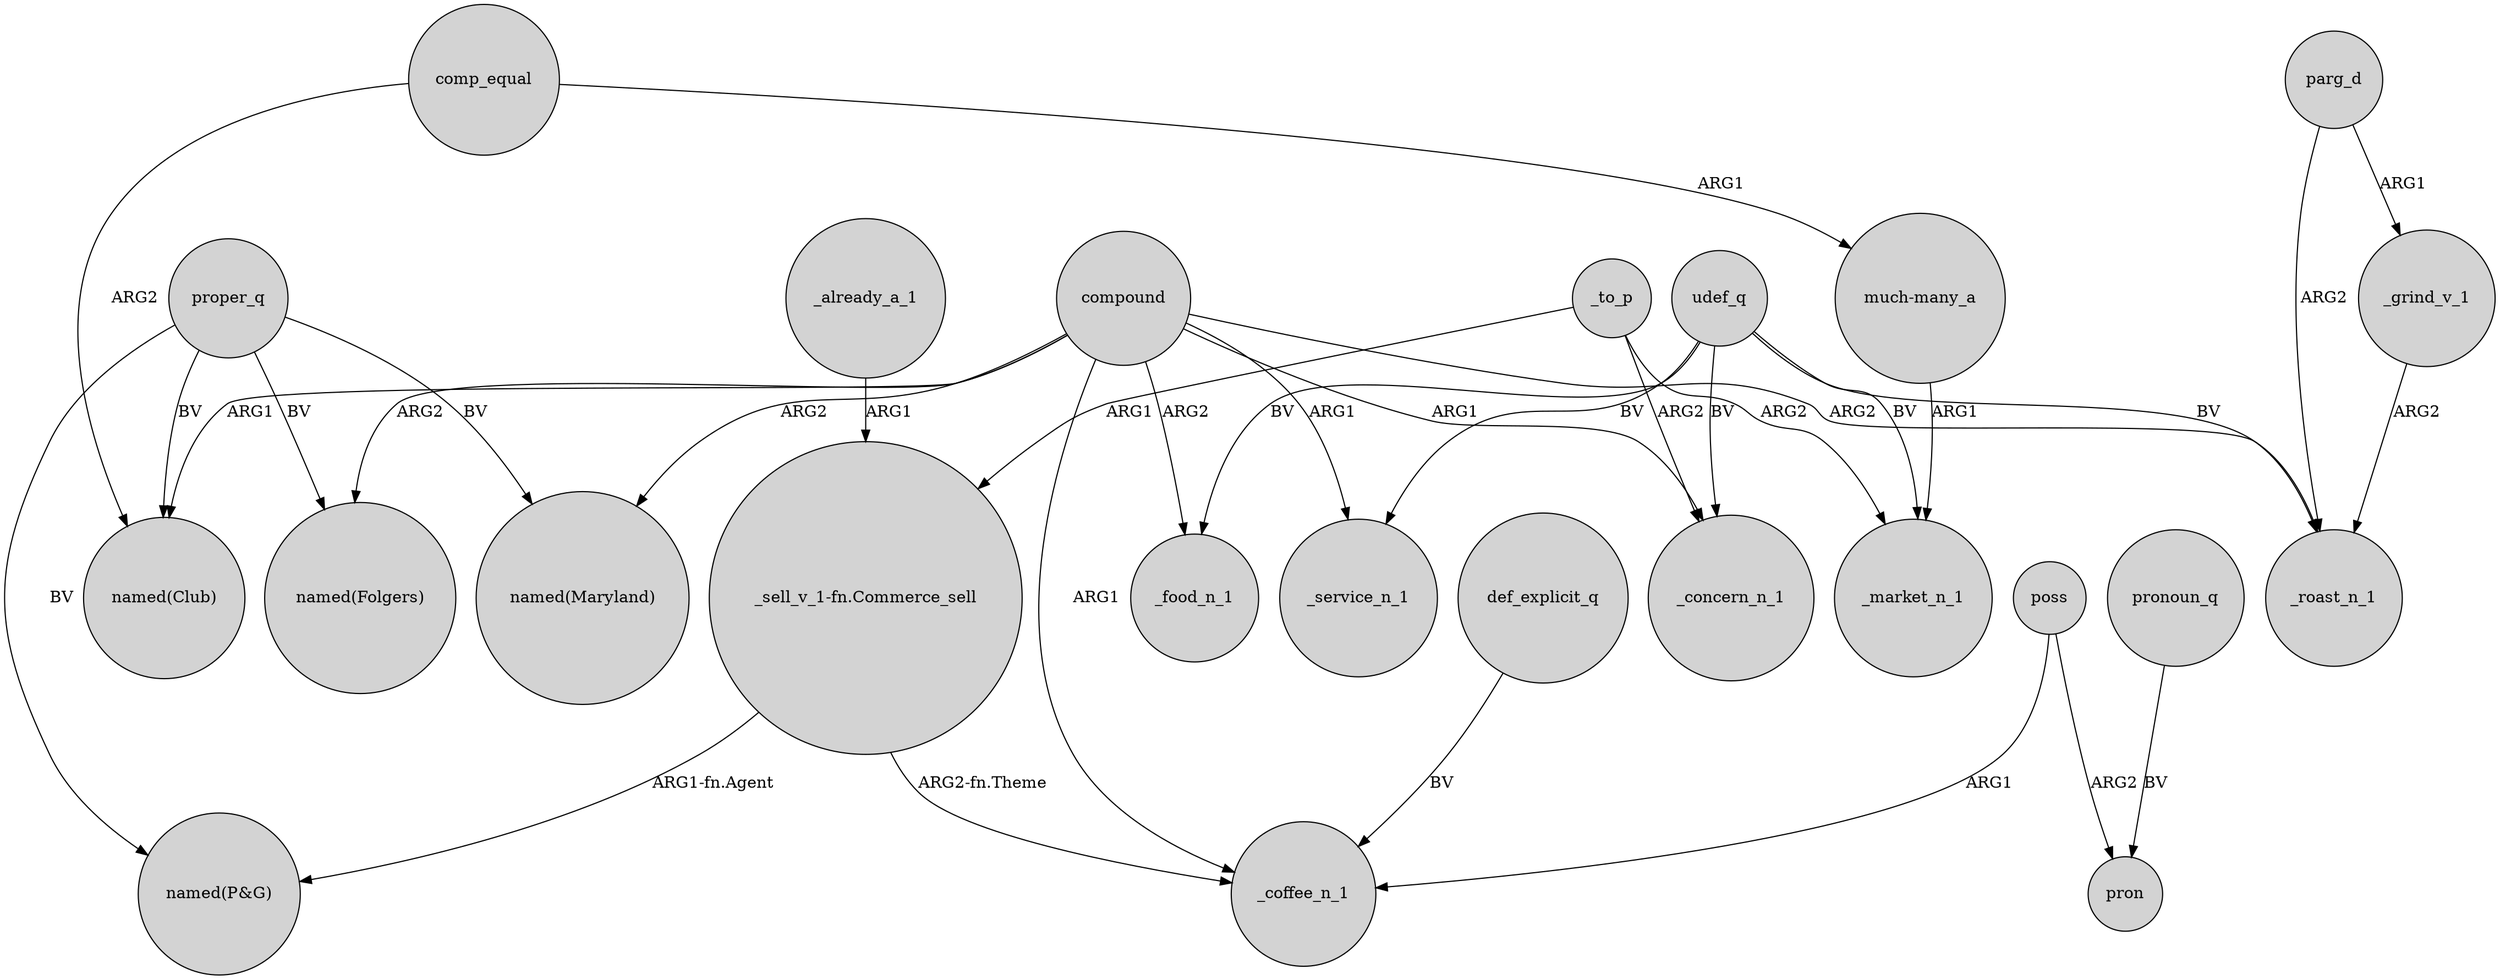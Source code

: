 digraph {
	node [shape=circle style=filled]
	compound -> _coffee_n_1 [label=ARG1]
	compound -> _food_n_1 [label=ARG2]
	poss -> pron [label=ARG2]
	_to_p -> "_sell_v_1-fn.Commerce_sell" [label=ARG1]
	compound -> "named(Maryland)" [label=ARG2]
	proper_q -> "named(P&G)" [label=BV]
	comp_equal -> "much-many_a" [label=ARG1]
	proper_q -> "named(Club)" [label=BV]
	"much-many_a" -> _market_n_1 [label=ARG1]
	udef_q -> _market_n_1 [label=BV]
	udef_q -> _food_n_1 [label=BV]
	parg_d -> _roast_n_1 [label=ARG2]
	compound -> "named(Club)" [label=ARG1]
	proper_q -> "named(Maryland)" [label=BV]
	_to_p -> _market_n_1 [label=ARG2]
	pronoun_q -> pron [label=BV]
	_to_p -> _concern_n_1 [label=ARG2]
	def_explicit_q -> _coffee_n_1 [label=BV]
	udef_q -> _roast_n_1 [label=BV]
	udef_q -> _service_n_1 [label=BV]
	"_sell_v_1-fn.Commerce_sell" -> _coffee_n_1 [label="ARG2-fn.Theme"]
	udef_q -> _concern_n_1 [label=BV]
	proper_q -> "named(Folgers)" [label=BV]
	_grind_v_1 -> _roast_n_1 [label=ARG2]
	poss -> _coffee_n_1 [label=ARG1]
	_already_a_1 -> "_sell_v_1-fn.Commerce_sell" [label=ARG1]
	comp_equal -> "named(Club)" [label=ARG2]
	compound -> _roast_n_1 [label=ARG2]
	"_sell_v_1-fn.Commerce_sell" -> "named(P&G)" [label="ARG1-fn.Agent"]
	compound -> "named(Folgers)" [label=ARG2]
	parg_d -> _grind_v_1 [label=ARG1]
	compound -> _service_n_1 [label=ARG1]
	compound -> _concern_n_1 [label=ARG1]
}
